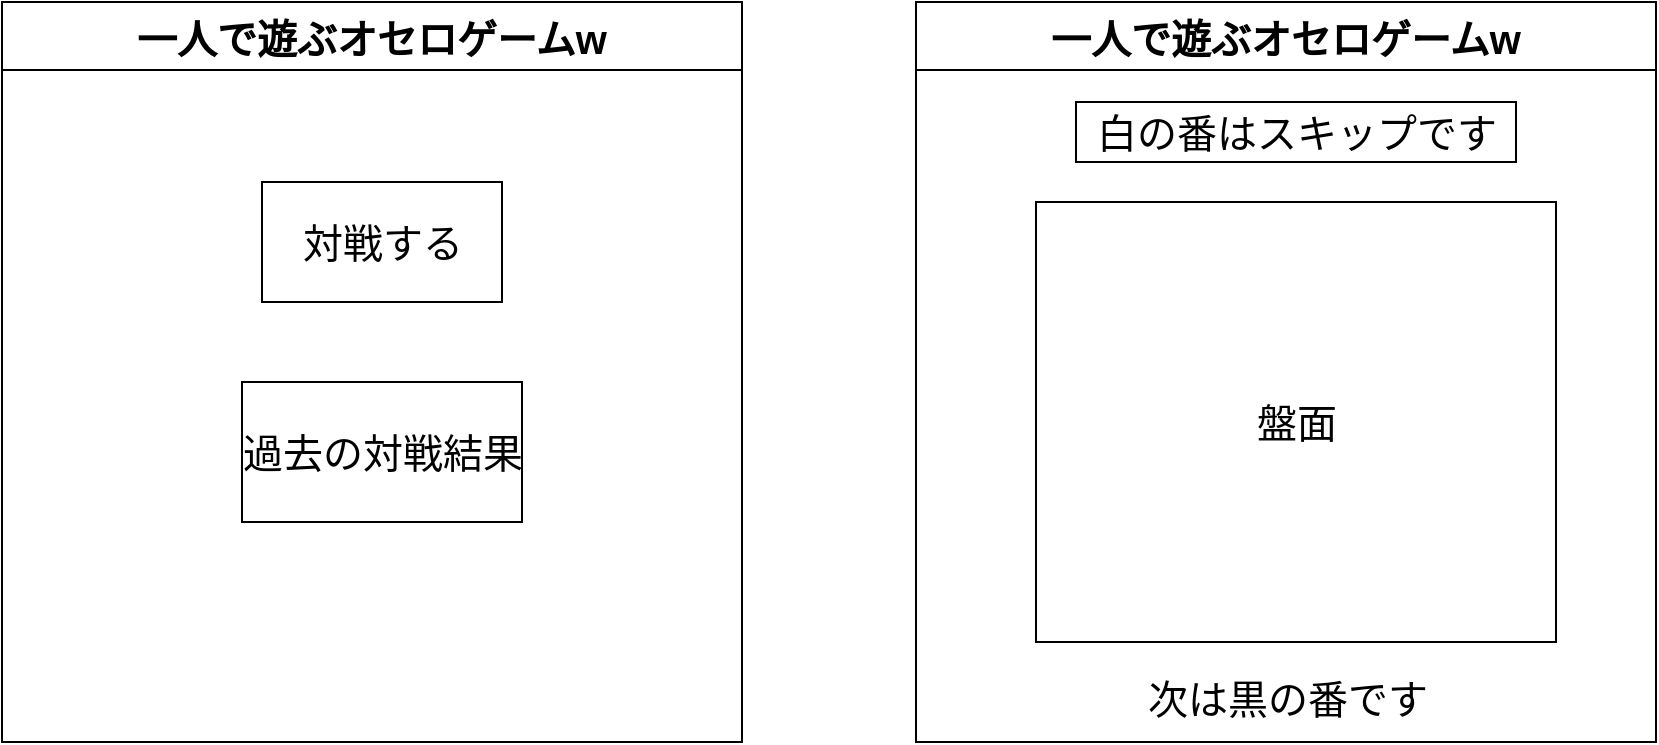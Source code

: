<mxfile>
    <diagram id="oA1PU2qWwD8op_XIJ3pW" name="Page-1">
        <mxGraphModel dx="1097" dy="490" grid="1" gridSize="10" guides="1" tooltips="1" connect="1" arrows="1" fold="1" page="1" pageScale="1" pageWidth="827" pageHeight="1169" math="0" shadow="0">
            <root>
                <mxCell id="0"/>
                <mxCell id="1" parent="0"/>
                <mxCell id="2" value="&lt;font style=&quot;font-size: 20px;&quot;&gt;&lt;b&gt;一人で遊ぶオセロゲームw&lt;/b&gt;&lt;/font&gt;" style="rounded=0;whiteSpace=wrap;html=1;fillColor=none;verticalAlign=top;" vertex="1" parent="1">
                    <mxGeometry x="43" y="40" width="370" height="370" as="geometry"/>
                </mxCell>
                <mxCell id="3" value="" style="line;strokeWidth=1;fillColor=none;align=left;verticalAlign=middle;spacingTop=-1;spacingLeft=3;spacingRight=3;rotatable=0;labelPosition=right;points=[];portConstraint=eastwest;strokeColor=inherit;" vertex="1" parent="1">
                    <mxGeometry x="43" y="70" width="370" height="8" as="geometry"/>
                </mxCell>
                <mxCell id="4" value="対戦する" style="html=1;fontSize=20;fillColor=none;" vertex="1" parent="1">
                    <mxGeometry x="173" y="130" width="120" height="60" as="geometry"/>
                </mxCell>
                <mxCell id="5" value="過去の対戦結果" style="html=1;fontSize=20;fillColor=none;" vertex="1" parent="1">
                    <mxGeometry x="163" y="230" width="140" height="70" as="geometry"/>
                </mxCell>
                <mxCell id="6" value="&lt;font style=&quot;font-size: 20px;&quot;&gt;&lt;b&gt;一人で遊ぶオセロゲームw&lt;/b&gt;&lt;/font&gt;" style="rounded=0;whiteSpace=wrap;html=1;fillColor=none;verticalAlign=top;" vertex="1" parent="1">
                    <mxGeometry x="500" y="40" width="370" height="370" as="geometry"/>
                </mxCell>
                <mxCell id="7" value="" style="line;strokeWidth=1;fillColor=none;align=left;verticalAlign=middle;spacingTop=-1;spacingLeft=3;spacingRight=3;rotatable=0;labelPosition=right;points=[];portConstraint=eastwest;strokeColor=inherit;" vertex="1" parent="1">
                    <mxGeometry x="500" y="70" width="370" height="8" as="geometry"/>
                </mxCell>
                <mxCell id="8" value="白の番はスキップです" style="html=1;fontSize=20;fillColor=none;" vertex="1" parent="1">
                    <mxGeometry x="580" y="90" width="220" height="30" as="geometry"/>
                </mxCell>
                <mxCell id="9" value="盤面" style="html=1;fontSize=20;fillColor=none;" vertex="1" parent="1">
                    <mxGeometry x="560" y="140" width="260" height="220" as="geometry"/>
                </mxCell>
                <mxCell id="11" value="次は黒の番です" style="text;strokeColor=none;fillColor=none;align=left;verticalAlign=top;spacingLeft=4;spacingRight=4;overflow=hidden;rotatable=0;points=[[0,0.5],[1,0.5]];portConstraint=eastwest;fontSize=20;" vertex="1" parent="1">
                    <mxGeometry x="610" y="370" width="190" height="26" as="geometry"/>
                </mxCell>
            </root>
        </mxGraphModel>
    </diagram>
</mxfile>